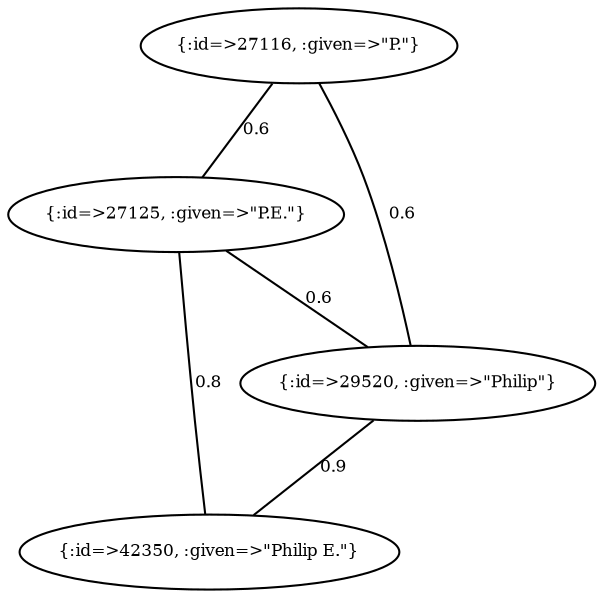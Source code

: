 graph Collector__WeightedGraph {
    "{:id=>27116, :given=>\"P.\"}" [
        fontsize = 8,
        label = "{:id=>27116, :given=>\"P.\"}"
    ]

    "{:id=>27125, :given=>\"P.E.\"}" [
        fontsize = 8,
        label = "{:id=>27125, :given=>\"P.E.\"}"
    ]

    "{:id=>29520, :given=>\"Philip\"}" [
        fontsize = 8,
        label = "{:id=>29520, :given=>\"Philip\"}"
    ]

    "{:id=>42350, :given=>\"Philip E.\"}" [
        fontsize = 8,
        label = "{:id=>42350, :given=>\"Philip E.\"}"
    ]

    "{:id=>27116, :given=>\"P.\"}" -- "{:id=>27125, :given=>\"P.E.\"}" [
        fontsize = 8,
        label = 0.6
    ]

    "{:id=>27116, :given=>\"P.\"}" -- "{:id=>29520, :given=>\"Philip\"}" [
        fontsize = 8,
        label = 0.6
    ]

    "{:id=>27125, :given=>\"P.E.\"}" -- "{:id=>29520, :given=>\"Philip\"}" [
        fontsize = 8,
        label = 0.6
    ]

    "{:id=>27125, :given=>\"P.E.\"}" -- "{:id=>42350, :given=>\"Philip E.\"}" [
        fontsize = 8,
        label = 0.8
    ]

    "{:id=>29520, :given=>\"Philip\"}" -- "{:id=>42350, :given=>\"Philip E.\"}" [
        fontsize = 8,
        label = 0.9
    ]
}
